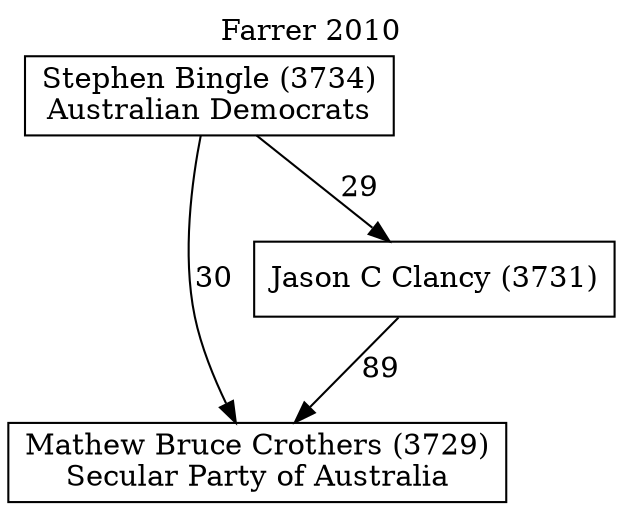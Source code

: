 // House preference flow
digraph "Mathew Bruce Crothers (3729)_Farrer_2010" {
	graph [label="Farrer 2010" labelloc=t mclimit=10]
	node [shape=box]
	"Mathew Bruce Crothers (3729)" [label="Mathew Bruce Crothers (3729)
Secular Party of Australia"]
	"Jason C Clancy (3731)" [label="Jason C Clancy (3731)
"]
	"Stephen Bingle (3734)" [label="Stephen Bingle (3734)
Australian Democrats"]
	"Jason C Clancy (3731)" -> "Mathew Bruce Crothers (3729)" [label=89]
	"Stephen Bingle (3734)" -> "Jason C Clancy (3731)" [label=29]
	"Stephen Bingle (3734)" -> "Mathew Bruce Crothers (3729)" [label=30]
}
